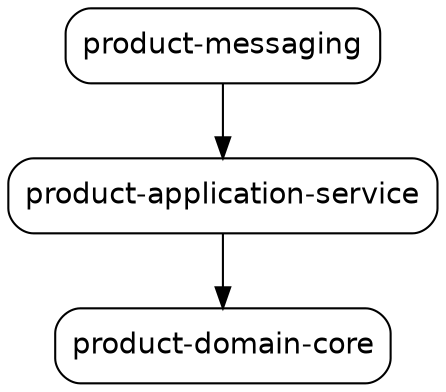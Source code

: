 digraph "product-messaging" {
  node [shape="box",style="rounded",fontname="Helvetica",fontsize="14"]
  edge [fontsize="10",fontname="Helvetica"]

  // Node Definitions:
  "com.core.banking.system:product-application-service:jar"[label=<product-application-service>]
  "com.core.banking.system:product-domain-core:jar"[label=<product-domain-core>]
  "com.core.banking.system:product-messaging:jar"[label=<product-messaging>]

  // Edge Definitions:
  "com.core.banking.system:product-application-service:jar" -> "com.core.banking.system:product-domain-core:jar"
  "com.core.banking.system:product-messaging:jar" -> "com.core.banking.system:product-application-service:jar"
}